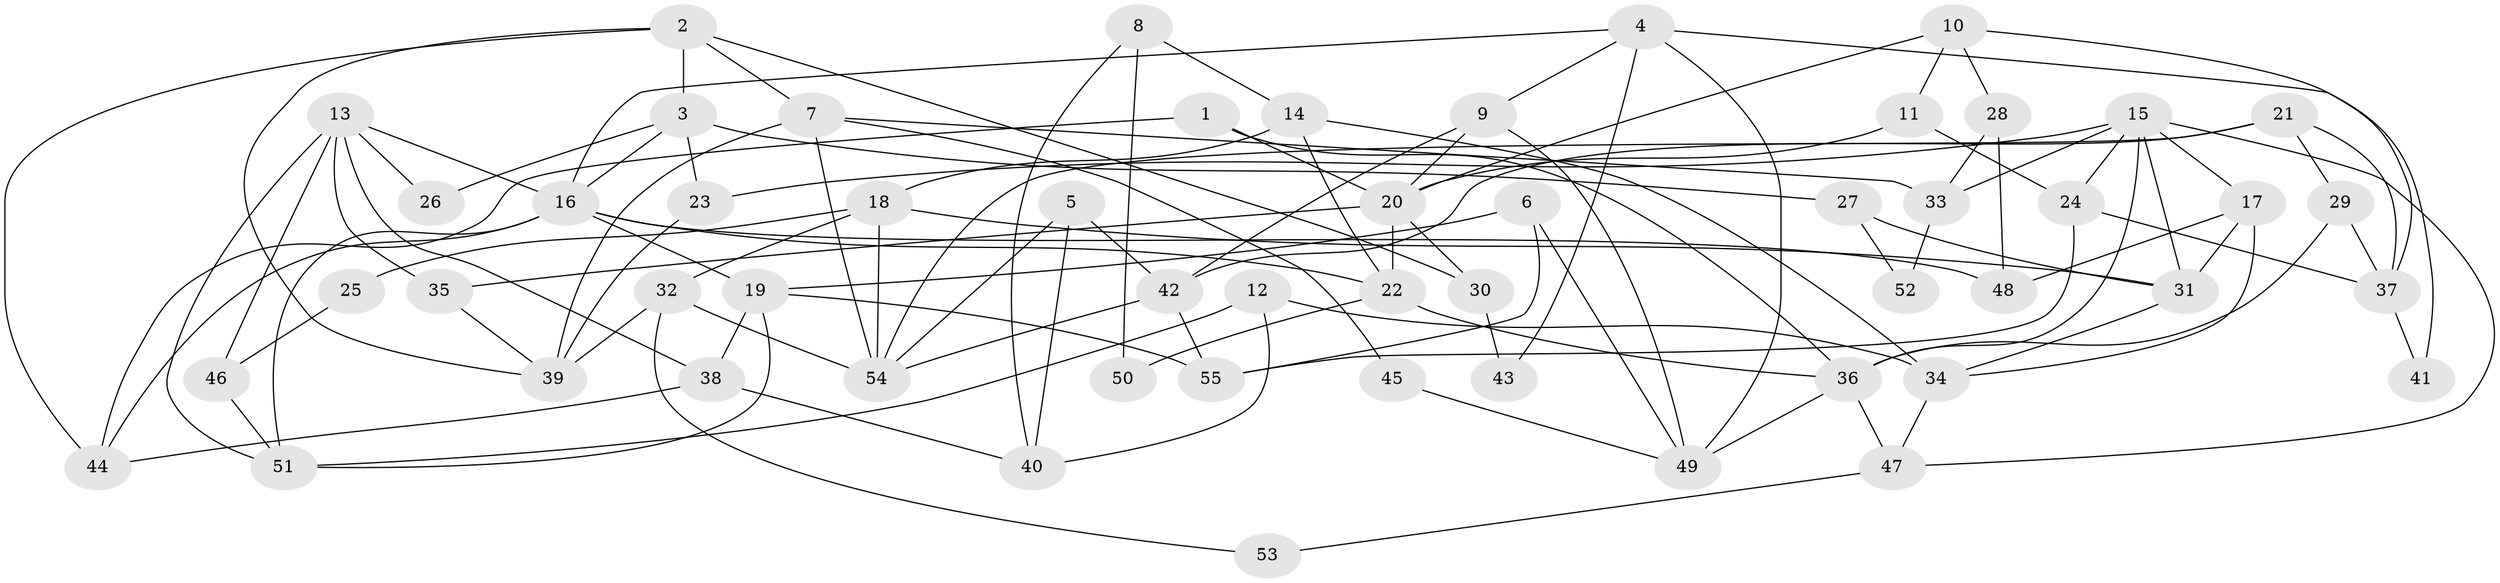 // coarse degree distribution, {10: 0.09090909090909091, 9: 0.13636363636363635, 4: 0.2727272727272727, 6: 0.045454545454545456, 5: 0.13636363636363635, 3: 0.18181818181818182, 2: 0.13636363636363635}
// Generated by graph-tools (version 1.1) at 2025/50/03/04/25 22:50:55]
// undirected, 55 vertices, 110 edges
graph export_dot {
  node [color=gray90,style=filled];
  1;
  2;
  3;
  4;
  5;
  6;
  7;
  8;
  9;
  10;
  11;
  12;
  13;
  14;
  15;
  16;
  17;
  18;
  19;
  20;
  21;
  22;
  23;
  24;
  25;
  26;
  27;
  28;
  29;
  30;
  31;
  32;
  33;
  34;
  35;
  36;
  37;
  38;
  39;
  40;
  41;
  42;
  43;
  44;
  45;
  46;
  47;
  48;
  49;
  50;
  51;
  52;
  53;
  54;
  55;
  1 -- 44;
  1 -- 36;
  1 -- 20;
  2 -- 3;
  2 -- 44;
  2 -- 7;
  2 -- 30;
  2 -- 39;
  3 -- 23;
  3 -- 16;
  3 -- 26;
  3 -- 27;
  4 -- 9;
  4 -- 49;
  4 -- 16;
  4 -- 41;
  4 -- 43;
  5 -- 54;
  5 -- 40;
  5 -- 42;
  6 -- 19;
  6 -- 49;
  6 -- 55;
  7 -- 39;
  7 -- 33;
  7 -- 45;
  7 -- 54;
  8 -- 40;
  8 -- 14;
  8 -- 50;
  9 -- 20;
  9 -- 42;
  9 -- 49;
  10 -- 20;
  10 -- 37;
  10 -- 11;
  10 -- 28;
  11 -- 20;
  11 -- 24;
  12 -- 34;
  12 -- 51;
  12 -- 40;
  13 -- 51;
  13 -- 16;
  13 -- 26;
  13 -- 35;
  13 -- 38;
  13 -- 46;
  14 -- 34;
  14 -- 18;
  14 -- 22;
  15 -- 17;
  15 -- 24;
  15 -- 23;
  15 -- 31;
  15 -- 33;
  15 -- 36;
  15 -- 47;
  16 -- 22;
  16 -- 19;
  16 -- 44;
  16 -- 48;
  16 -- 51;
  17 -- 31;
  17 -- 48;
  17 -- 34;
  18 -- 54;
  18 -- 32;
  18 -- 25;
  18 -- 31;
  19 -- 55;
  19 -- 38;
  19 -- 51;
  20 -- 22;
  20 -- 30;
  20 -- 35;
  21 -- 42;
  21 -- 54;
  21 -- 29;
  21 -- 37;
  22 -- 36;
  22 -- 50;
  23 -- 39;
  24 -- 37;
  24 -- 55;
  25 -- 46;
  27 -- 31;
  27 -- 52;
  28 -- 33;
  28 -- 48;
  29 -- 36;
  29 -- 37;
  30 -- 43;
  31 -- 34;
  32 -- 54;
  32 -- 39;
  32 -- 53;
  33 -- 52;
  34 -- 47;
  35 -- 39;
  36 -- 47;
  36 -- 49;
  37 -- 41;
  38 -- 40;
  38 -- 44;
  42 -- 55;
  42 -- 54;
  45 -- 49;
  46 -- 51;
  47 -- 53;
}

